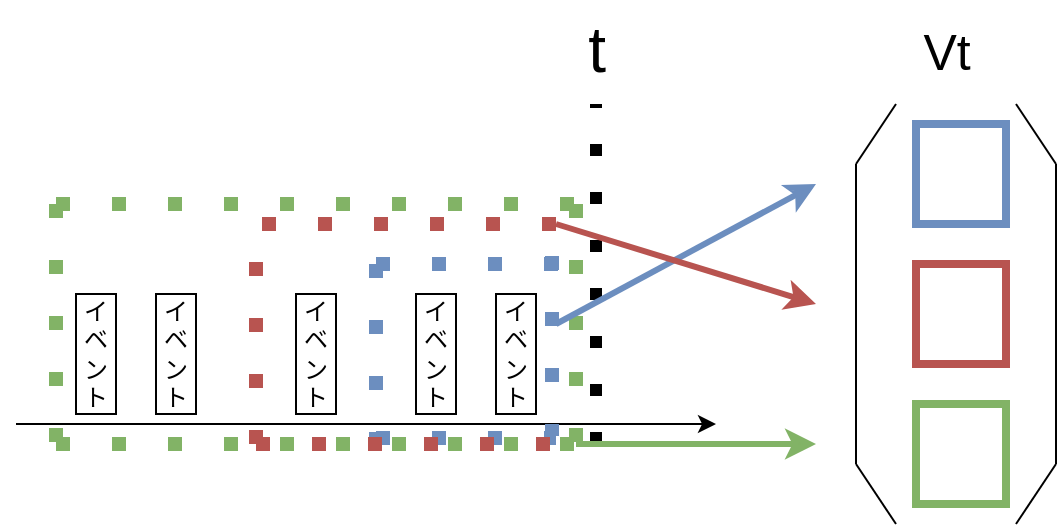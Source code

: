 <mxfile version="22.1.7" type="github">
  <diagram name="ページ1" id="9NnOFcDOrwTPHX3rqaeh">
    <mxGraphModel dx="1224" dy="776" grid="1" gridSize="10" guides="1" tooltips="1" connect="1" arrows="1" fold="1" page="1" pageScale="1" pageWidth="827" pageHeight="1169" math="0" shadow="0">
      <root>
        <mxCell id="0" />
        <mxCell id="1" parent="0" />
        <mxCell id="8wdn6gW78S-1KX_appA0-1" value="" style="endArrow=classic;html=1;rounded=0;" edge="1" parent="1">
          <mxGeometry width="50" height="50" relative="1" as="geometry">
            <mxPoint x="120" y="320" as="sourcePoint" />
            <mxPoint x="470" y="320" as="targetPoint" />
          </mxGeometry>
        </mxCell>
        <mxCell id="8wdn6gW78S-1KX_appA0-12" value="" style="endArrow=none;dashed=1;html=1;dashPattern=1 3;strokeWidth=7;rounded=0;fillColor=#dae8fc;strokeColor=#6c8ebf;" edge="1" parent="1">
          <mxGeometry width="50" height="50" relative="1" as="geometry">
            <mxPoint x="300" y="240" as="sourcePoint" />
            <mxPoint x="400" y="240" as="targetPoint" />
          </mxGeometry>
        </mxCell>
        <mxCell id="8wdn6gW78S-1KX_appA0-13" value="" style="endArrow=none;dashed=1;html=1;dashPattern=1 3;strokeWidth=7;rounded=0;fillColor=#dae8fc;strokeColor=#6c8ebf;" edge="1" parent="1">
          <mxGeometry width="50" height="50" relative="1" as="geometry">
            <mxPoint x="300" y="240" as="sourcePoint" />
            <mxPoint x="300" y="330" as="targetPoint" />
          </mxGeometry>
        </mxCell>
        <mxCell id="8wdn6gW78S-1KX_appA0-14" value="" style="endArrow=none;dashed=1;html=1;dashPattern=1 3;strokeWidth=7;rounded=0;fillColor=#dae8fc;strokeColor=#6c8ebf;" edge="1" parent="1">
          <mxGeometry width="50" height="50" relative="1" as="geometry">
            <mxPoint x="300" y="327" as="sourcePoint" />
            <mxPoint x="390" y="327" as="targetPoint" />
          </mxGeometry>
        </mxCell>
        <mxCell id="8wdn6gW78S-1KX_appA0-15" value="" style="endArrow=none;dashed=1;html=1;dashPattern=1 3;strokeWidth=7;rounded=0;fillColor=#dae8fc;strokeColor=#6c8ebf;" edge="1" parent="1">
          <mxGeometry width="50" height="50" relative="1" as="geometry">
            <mxPoint x="388" y="236" as="sourcePoint" />
            <mxPoint x="388" y="326" as="targetPoint" />
          </mxGeometry>
        </mxCell>
        <mxCell id="8wdn6gW78S-1KX_appA0-16" value="" style="endArrow=none;dashed=1;html=1;dashPattern=1 3;strokeWidth=7;rounded=0;fillColor=#f8cecc;strokeColor=#b85450;" edge="1" parent="1">
          <mxGeometry width="50" height="50" relative="1" as="geometry">
            <mxPoint x="240" y="330" as="sourcePoint" />
            <mxPoint x="400" y="330" as="targetPoint" />
          </mxGeometry>
        </mxCell>
        <mxCell id="8wdn6gW78S-1KX_appA0-17" value="" style="endArrow=none;dashed=1;html=1;dashPattern=1 3;strokeWidth=7;rounded=0;fillColor=#f8cecc;strokeColor=#b85450;" edge="1" parent="1">
          <mxGeometry width="50" height="50" relative="1" as="geometry">
            <mxPoint x="240" y="330" as="sourcePoint" />
            <mxPoint x="240" y="220" as="targetPoint" />
          </mxGeometry>
        </mxCell>
        <mxCell id="8wdn6gW78S-1KX_appA0-18" value="" style="endArrow=none;dashed=1;html=1;dashPattern=1 3;strokeWidth=7;rounded=0;fillColor=#f8cecc;strokeColor=#b85450;" edge="1" parent="1">
          <mxGeometry width="50" height="50" relative="1" as="geometry">
            <mxPoint x="390" y="220" as="sourcePoint" />
            <mxPoint x="234" y="220" as="targetPoint" />
          </mxGeometry>
        </mxCell>
        <mxCell id="8wdn6gW78S-1KX_appA0-19" value="イベント" style="rounded=0;whiteSpace=wrap;html=1;" vertex="1" parent="1">
          <mxGeometry x="360" y="255" width="20" height="60" as="geometry" />
        </mxCell>
        <mxCell id="8wdn6gW78S-1KX_appA0-20" value="イベント" style="rounded=0;whiteSpace=wrap;html=1;" vertex="1" parent="1">
          <mxGeometry x="320" y="255" width="20" height="60" as="geometry" />
        </mxCell>
        <mxCell id="8wdn6gW78S-1KX_appA0-21" value="イベント" style="rounded=0;whiteSpace=wrap;html=1;" vertex="1" parent="1">
          <mxGeometry x="260" y="255" width="20" height="60" as="geometry" />
        </mxCell>
        <mxCell id="8wdn6gW78S-1KX_appA0-22" value="イベント" style="rounded=0;whiteSpace=wrap;html=1;" vertex="1" parent="1">
          <mxGeometry x="190" y="255" width="20" height="60" as="geometry" />
        </mxCell>
        <mxCell id="8wdn6gW78S-1KX_appA0-23" value="イベント" style="rounded=0;whiteSpace=wrap;html=1;" vertex="1" parent="1">
          <mxGeometry x="150" y="255" width="20" height="60" as="geometry" />
        </mxCell>
        <mxCell id="8wdn6gW78S-1KX_appA0-24" value="" style="endArrow=none;dashed=1;html=1;dashPattern=1 3;strokeWidth=7;rounded=0;fillColor=#d5e8d4;strokeColor=#82b366;" edge="1" parent="1">
          <mxGeometry width="50" height="50" relative="1" as="geometry">
            <mxPoint x="140" y="330" as="sourcePoint" />
            <mxPoint x="400" y="330" as="targetPoint" />
          </mxGeometry>
        </mxCell>
        <mxCell id="8wdn6gW78S-1KX_appA0-25" value="" style="endArrow=none;dashed=1;html=1;dashPattern=1 3;strokeWidth=7;rounded=0;fillColor=#d5e8d4;strokeColor=#82b366;" edge="1" parent="1">
          <mxGeometry width="50" height="50" relative="1" as="geometry">
            <mxPoint x="140" y="210" as="sourcePoint" />
            <mxPoint x="410" y="210" as="targetPoint" />
          </mxGeometry>
        </mxCell>
        <mxCell id="8wdn6gW78S-1KX_appA0-26" value="" style="endArrow=none;dashed=1;html=1;dashPattern=1 3;strokeWidth=7;rounded=0;fillColor=#d5e8d4;strokeColor=#82b366;" edge="1" parent="1">
          <mxGeometry width="50" height="50" relative="1" as="geometry">
            <mxPoint x="140" y="210" as="sourcePoint" />
            <mxPoint x="140" y="330" as="targetPoint" />
          </mxGeometry>
        </mxCell>
        <mxCell id="8wdn6gW78S-1KX_appA0-27" value="" style="endArrow=none;dashed=1;html=1;dashPattern=1 3;strokeWidth=7;rounded=0;fillColor=#d5e8d4;strokeColor=#82b366;" edge="1" parent="1">
          <mxGeometry width="50" height="50" relative="1" as="geometry">
            <mxPoint x="400" y="210" as="sourcePoint" />
            <mxPoint x="400" y="330" as="targetPoint" />
          </mxGeometry>
        </mxCell>
        <mxCell id="8wdn6gW78S-1KX_appA0-29" value="" style="endArrow=none;dashed=1;html=1;dashPattern=1 3;strokeWidth=6;rounded=0;" edge="1" parent="1">
          <mxGeometry width="50" height="50" relative="1" as="geometry">
            <mxPoint x="410" y="330" as="sourcePoint" />
            <mxPoint x="410" y="160" as="targetPoint" />
          </mxGeometry>
        </mxCell>
        <mxCell id="8wdn6gW78S-1KX_appA0-30" value="&lt;font style=&quot;font-size: 32px;&quot;&gt;t&lt;/font&gt;" style="text;html=1;align=center;verticalAlign=middle;resizable=0;points=[];autosize=1;strokeColor=none;fillColor=none;fontSize=17;" vertex="1" parent="1">
          <mxGeometry x="395" y="108" width="30" height="50" as="geometry" />
        </mxCell>
        <mxCell id="8wdn6gW78S-1KX_appA0-31" value="&lt;font style=&quot;font-size: 25px;&quot;&gt;Vt&lt;/font&gt;" style="text;html=1;align=center;verticalAlign=middle;resizable=0;points=[];autosize=1;strokeColor=none;fillColor=none;" vertex="1" parent="1">
          <mxGeometry x="560" y="113" width="50" height="40" as="geometry" />
        </mxCell>
        <mxCell id="8wdn6gW78S-1KX_appA0-32" value="" style="endArrow=classic;html=1;rounded=0;fillColor=#dae8fc;strokeColor=#6c8ebf;strokeWidth=3;" edge="1" parent="1">
          <mxGeometry width="50" height="50" relative="1" as="geometry">
            <mxPoint x="390" y="270" as="sourcePoint" />
            <mxPoint x="520" y="200" as="targetPoint" />
          </mxGeometry>
        </mxCell>
        <mxCell id="8wdn6gW78S-1KX_appA0-33" value="" style="rounded=0;whiteSpace=wrap;html=1;fillColor=none;strokeColor=#6c8ebf;strokeWidth=4;" vertex="1" parent="1">
          <mxGeometry x="570" y="170" width="45" height="50" as="geometry" />
        </mxCell>
        <mxCell id="8wdn6gW78S-1KX_appA0-34" value="" style="rounded=0;whiteSpace=wrap;html=1;fillColor=none;strokeColor=#b85450;strokeWidth=4;" vertex="1" parent="1">
          <mxGeometry x="570" y="240" width="45" height="50" as="geometry" />
        </mxCell>
        <mxCell id="8wdn6gW78S-1KX_appA0-35" value="" style="rounded=0;whiteSpace=wrap;html=1;fillColor=none;strokeColor=#82b366;strokeWidth=4;" vertex="1" parent="1">
          <mxGeometry x="570" y="310" width="45" height="50" as="geometry" />
        </mxCell>
        <mxCell id="8wdn6gW78S-1KX_appA0-36" value="" style="endArrow=classic;html=1;rounded=0;fillColor=#f8cecc;strokeColor=#b85450;strokeWidth=3;" edge="1" parent="1">
          <mxGeometry width="50" height="50" relative="1" as="geometry">
            <mxPoint x="390" y="220" as="sourcePoint" />
            <mxPoint x="520" y="260" as="targetPoint" />
          </mxGeometry>
        </mxCell>
        <mxCell id="8wdn6gW78S-1KX_appA0-37" value="" style="endArrow=classic;html=1;rounded=0;fillColor=#d5e8d4;strokeColor=#82b366;strokeWidth=3;" edge="1" parent="1">
          <mxGeometry width="50" height="50" relative="1" as="geometry">
            <mxPoint x="400" y="330" as="sourcePoint" />
            <mxPoint x="520" y="330" as="targetPoint" />
          </mxGeometry>
        </mxCell>
        <mxCell id="8wdn6gW78S-1KX_appA0-38" value="" style="endArrow=none;html=1;rounded=0;" edge="1" parent="1">
          <mxGeometry width="50" height="50" relative="1" as="geometry">
            <mxPoint x="620" y="160" as="sourcePoint" />
            <mxPoint x="640" y="190" as="targetPoint" />
          </mxGeometry>
        </mxCell>
        <mxCell id="8wdn6gW78S-1KX_appA0-39" value="" style="endArrow=none;html=1;rounded=0;" edge="1" parent="1">
          <mxGeometry width="50" height="50" relative="1" as="geometry">
            <mxPoint x="640" y="340" as="sourcePoint" />
            <mxPoint x="640" y="190" as="targetPoint" />
          </mxGeometry>
        </mxCell>
        <mxCell id="8wdn6gW78S-1KX_appA0-40" value="" style="endArrow=none;html=1;rounded=0;" edge="1" parent="1">
          <mxGeometry width="50" height="50" relative="1" as="geometry">
            <mxPoint x="620" y="370" as="sourcePoint" />
            <mxPoint x="640" y="340" as="targetPoint" />
          </mxGeometry>
        </mxCell>
        <mxCell id="8wdn6gW78S-1KX_appA0-41" value="" style="endArrow=none;html=1;rounded=0;" edge="1" parent="1">
          <mxGeometry width="50" height="50" relative="1" as="geometry">
            <mxPoint x="540" y="340" as="sourcePoint" />
            <mxPoint x="540" y="190" as="targetPoint" />
          </mxGeometry>
        </mxCell>
        <mxCell id="8wdn6gW78S-1KX_appA0-43" value="" style="endArrow=none;html=1;rounded=0;" edge="1" parent="1">
          <mxGeometry width="50" height="50" relative="1" as="geometry">
            <mxPoint x="560" y="370" as="sourcePoint" />
            <mxPoint x="540" y="340" as="targetPoint" />
          </mxGeometry>
        </mxCell>
        <mxCell id="8wdn6gW78S-1KX_appA0-44" value="" style="endArrow=none;html=1;rounded=0;" edge="1" parent="1">
          <mxGeometry width="50" height="50" relative="1" as="geometry">
            <mxPoint x="540" y="190" as="sourcePoint" />
            <mxPoint x="560" y="160" as="targetPoint" />
          </mxGeometry>
        </mxCell>
      </root>
    </mxGraphModel>
  </diagram>
</mxfile>
